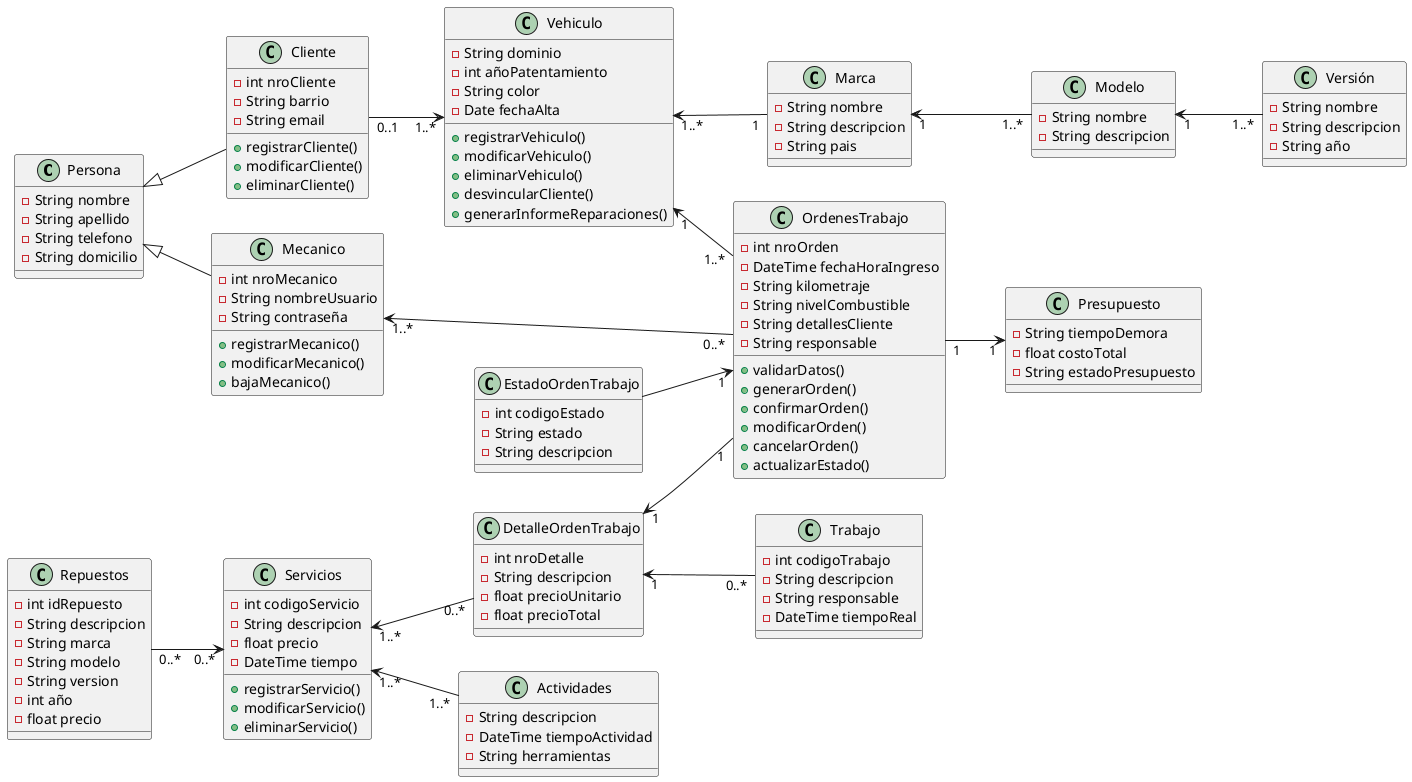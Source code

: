 @startuml

left to right direction

class Persona {
    - String nombre
    - String apellido
    - String telefono
    - String domicilio
}

class Cliente {
    - int nroCliente
    - String barrio
    - String email

    + registrarCliente()
    + modificarCliente()
    + eliminarCliente()
}

class Mecanico {
    - int nroMecanico
    - String nombreUsuario
    - String contraseña

    + registrarMecanico()
    + modificarMecanico()
    + bajaMecanico()
}

class Vehiculo {
    - String dominio
    - int añoPatentamiento
    - String color
    - Date fechaAlta

    + registrarVehiculo()
    + modificarVehiculo()
    + eliminarVehiculo()
    + desvincularCliente()
    + generarInformeReparaciones()
}

class Marca {
    - String nombre
    - String descripcion
    - String pais
}

class Modelo {
    - String nombre
    - String descripcion
}

class Versión {
    - String nombre
    - String descripcion
    - String año
}

class OrdenesTrabajo {
    - int nroOrden
    - DateTime fechaHoraIngreso
    - String kilometraje
    - String nivelCombustible
    - String detallesCliente
    - String responsable
    
    + validarDatos()
    + generarOrden()
    + confirmarOrden()
    + modificarOrden()
    + cancelarOrden()
    + actualizarEstado()
}

class DetalleOrdenTrabajo {
    - int nroDetalle
    - String descripcion
    - float precioUnitario
    - float precioTotal
}

class EstadoOrdenTrabajo {
    - int codigoEstado
    - String estado
    - String descripcion
}

class Trabajo {
    - int codigoTrabajo
    - String descripcion
    - String responsable
    - DateTime tiempoReal
}

class Servicios {
    - int codigoServicio
    - String descripcion
    - float precio
    - DateTime tiempo

    + registrarServicio()
    + modificarServicio()
    + eliminarServicio()
}

class Actividades {
    - String descripcion
    - DateTime tiempoActividad
    - String herramientas
}

class Repuestos {
    - int idRepuesto
    - String descripcion
    - String marca
    - String modelo
    - String version
    - int año
    - float precio
}

class Presupuesto {
    - String tiempoDemora
    - float costoTotal
    - String estadoPresupuesto
}

Persona <|-- Cliente
Persona <|-- Mecanico
Cliente "0..1" --> "1..*" Vehiculo
Vehiculo "1" <-- "1..*" OrdenesTrabajo
Mecanico "1..*" <-- "0..*" OrdenesTrabajo
OrdenesTrabajo "1" --> "1" Presupuesto
Repuestos "0..*" --> "0..*" Servicios
Vehiculo "1..*" <-- "1" Marca
Marca "1" <-- "1..*" Modelo
Modelo "1" <-down- "1..*" Versión
OrdenesTrabajo "1" -up-> "1" DetalleOrdenTrabajo
Servicios "1..*" <-- "0..*" DetalleOrdenTrabajo
Servicios "1..*" <-- "1..*" Actividades
EstadoOrdenTrabajo --> "1" OrdenesTrabajo
DetalleOrdenTrabajo "1" <-- "0..*" Trabajo

@enduml
